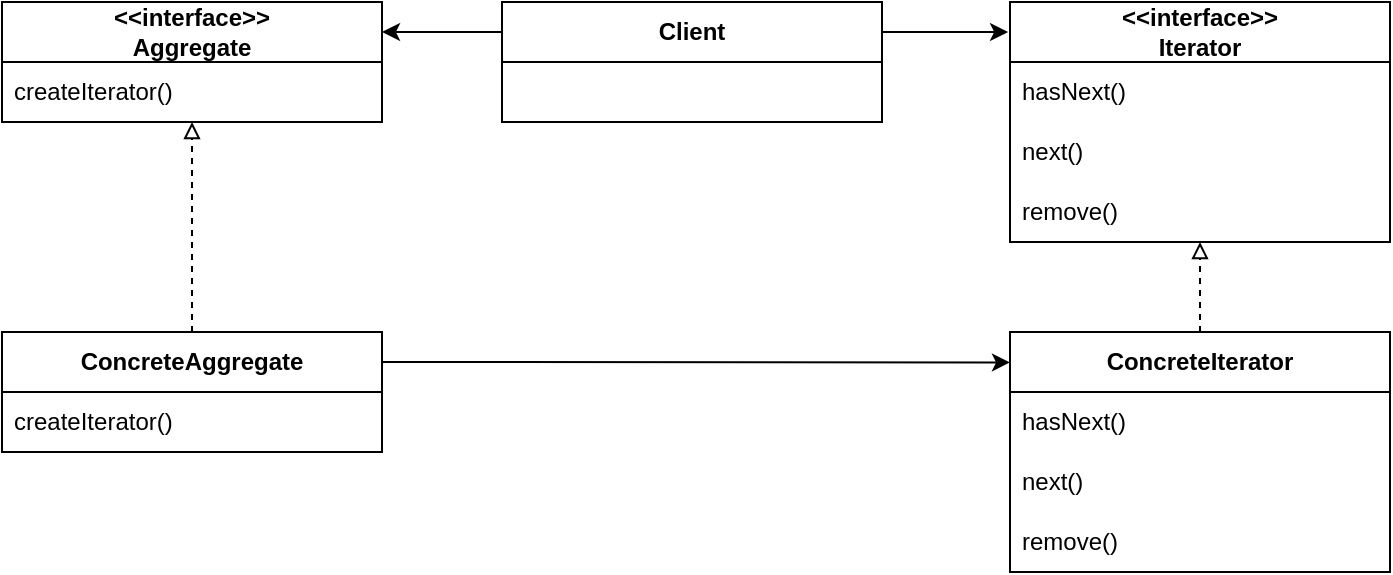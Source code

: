 <mxfile version="20.7.4" type="device"><diagram id="ahAyE9eUKxN_0jiChCt0" name="Sayfa -1"><mxGraphModel dx="665" dy="796" grid="1" gridSize="10" guides="1" tooltips="1" connect="1" arrows="1" fold="1" page="1" pageScale="1" pageWidth="827" pageHeight="1169" math="0" shadow="0"><root><mxCell id="0"/><mxCell id="1" parent="0"/><mxCell id="z2ETzq8lvsZqyxudBcKP-1" value="&amp;lt;&amp;lt;interface&amp;gt;&amp;gt;&lt;br&gt;Iterator" style="swimlane;fontStyle=1;childLayout=stackLayout;horizontal=1;startSize=30;horizontalStack=0;resizeParent=1;resizeParentMax=0;resizeLast=0;collapsible=1;marginBottom=0;whiteSpace=wrap;html=1;" parent="1" vertex="1"><mxGeometry x="575" y="360" width="190" height="120" as="geometry"/></mxCell><mxCell id="z2ETzq8lvsZqyxudBcKP-2" value="hasNext()" style="text;strokeColor=none;fillColor=none;align=left;verticalAlign=middle;spacingLeft=4;spacingRight=4;overflow=hidden;points=[[0,0.5],[1,0.5]];portConstraint=eastwest;rotatable=0;whiteSpace=wrap;html=1;" parent="z2ETzq8lvsZqyxudBcKP-1" vertex="1"><mxGeometry y="30" width="190" height="30" as="geometry"/></mxCell><mxCell id="z2ETzq8lvsZqyxudBcKP-3" value="next()" style="text;strokeColor=none;fillColor=none;align=left;verticalAlign=middle;spacingLeft=4;spacingRight=4;overflow=hidden;points=[[0,0.5],[1,0.5]];portConstraint=eastwest;rotatable=0;whiteSpace=wrap;html=1;" parent="z2ETzq8lvsZqyxudBcKP-1" vertex="1"><mxGeometry y="60" width="190" height="30" as="geometry"/></mxCell><mxCell id="kSI2WdJmklTd1t_828h4-1" value="remove()" style="text;strokeColor=none;fillColor=none;align=left;verticalAlign=middle;spacingLeft=4;spacingRight=4;overflow=hidden;points=[[0,0.5],[1,0.5]];portConstraint=eastwest;rotatable=0;whiteSpace=wrap;html=1;" vertex="1" parent="z2ETzq8lvsZqyxudBcKP-1"><mxGeometry y="90" width="190" height="30" as="geometry"/></mxCell><mxCell id="AG819yprjF03v0ZoHkml-8" value="ConcreteIterator" style="swimlane;fontStyle=1;childLayout=stackLayout;horizontal=1;startSize=30;horizontalStack=0;resizeParent=1;resizeParentMax=0;resizeLast=0;collapsible=1;marginBottom=0;whiteSpace=wrap;html=1;" parent="1" vertex="1"><mxGeometry x="575" y="525" width="190" height="120" as="geometry"/></mxCell><mxCell id="AG819yprjF03v0ZoHkml-9" value="hasNext()" style="text;strokeColor=none;fillColor=none;align=left;verticalAlign=middle;spacingLeft=4;spacingRight=4;overflow=hidden;points=[[0,0.5],[1,0.5]];portConstraint=eastwest;rotatable=0;whiteSpace=wrap;html=1;" parent="AG819yprjF03v0ZoHkml-8" vertex="1"><mxGeometry y="30" width="190" height="30" as="geometry"/></mxCell><mxCell id="AG819yprjF03v0ZoHkml-10" value="next()" style="text;strokeColor=none;fillColor=none;align=left;verticalAlign=middle;spacingLeft=4;spacingRight=4;overflow=hidden;points=[[0,0.5],[1,0.5]];portConstraint=eastwest;rotatable=0;whiteSpace=wrap;html=1;" parent="AG819yprjF03v0ZoHkml-8" vertex="1"><mxGeometry y="60" width="190" height="30" as="geometry"/></mxCell><mxCell id="kSI2WdJmklTd1t_828h4-2" value="remove()" style="text;strokeColor=none;fillColor=none;align=left;verticalAlign=middle;spacingLeft=4;spacingRight=4;overflow=hidden;points=[[0,0.5],[1,0.5]];portConstraint=eastwest;rotatable=0;whiteSpace=wrap;html=1;" vertex="1" parent="AG819yprjF03v0ZoHkml-8"><mxGeometry y="90" width="190" height="30" as="geometry"/></mxCell><mxCell id="AG819yprjF03v0ZoHkml-12" value="" style="endArrow=block;html=1;rounded=0;dashed=1;endFill=0;" parent="1" source="AG819yprjF03v0ZoHkml-8" target="z2ETzq8lvsZqyxudBcKP-1" edge="1"><mxGeometry width="50" height="50" relative="1" as="geometry"><mxPoint x="606.194" y="535" as="sourcePoint"/><mxPoint x="649.806" y="470" as="targetPoint"/></mxGeometry></mxCell><mxCell id="SDGELE8Q5uwNogGMqv0M-1" value="Client" style="swimlane;fontStyle=1;childLayout=stackLayout;horizontal=1;startSize=30;horizontalStack=0;resizeParent=1;resizeParentMax=0;resizeLast=0;collapsible=1;marginBottom=0;whiteSpace=wrap;html=1;" parent="1" vertex="1"><mxGeometry x="321" y="360" width="190" height="60" as="geometry"/></mxCell><mxCell id="SDGELE8Q5uwNogGMqv0M-4" value="" style="endArrow=classic;html=1;rounded=0;exitX=1;exitY=0.25;exitDx=0;exitDy=0;entryX=-0.005;entryY=0.125;entryDx=0;entryDy=0;entryPerimeter=0;" parent="1" source="SDGELE8Q5uwNogGMqv0M-1" target="z2ETzq8lvsZqyxudBcKP-1" edge="1"><mxGeometry width="50" height="50" relative="1" as="geometry"><mxPoint x="326" y="510" as="sourcePoint"/><mxPoint x="571" y="280" as="targetPoint"/></mxGeometry></mxCell><mxCell id="kSI2WdJmklTd1t_828h4-3" value="&amp;lt;&amp;lt;interface&amp;gt;&amp;gt;&lt;br&gt;Aggregate" style="swimlane;fontStyle=1;childLayout=stackLayout;horizontal=1;startSize=30;horizontalStack=0;resizeParent=1;resizeParentMax=0;resizeLast=0;collapsible=1;marginBottom=0;whiteSpace=wrap;html=1;" vertex="1" parent="1"><mxGeometry x="71" y="360" width="190" height="60" as="geometry"/></mxCell><mxCell id="kSI2WdJmklTd1t_828h4-4" value="createIterator()" style="text;strokeColor=none;fillColor=none;align=left;verticalAlign=middle;spacingLeft=4;spacingRight=4;overflow=hidden;points=[[0,0.5],[1,0.5]];portConstraint=eastwest;rotatable=0;whiteSpace=wrap;html=1;" vertex="1" parent="kSI2WdJmklTd1t_828h4-3"><mxGeometry y="30" width="190" height="30" as="geometry"/></mxCell><mxCell id="kSI2WdJmklTd1t_828h4-7" value="" style="endArrow=classic;html=1;rounded=0;exitX=0;exitY=0.25;exitDx=0;exitDy=0;entryX=1;entryY=0.25;entryDx=0;entryDy=0;" edge="1" parent="1" source="SDGELE8Q5uwNogGMqv0M-1" target="kSI2WdJmklTd1t_828h4-3"><mxGeometry width="50" height="50" relative="1" as="geometry"><mxPoint x="270" y="510" as="sourcePoint"/><mxPoint x="320" y="460" as="targetPoint"/></mxGeometry></mxCell><mxCell id="kSI2WdJmklTd1t_828h4-8" value="ConcreteAggregate" style="swimlane;fontStyle=1;childLayout=stackLayout;horizontal=1;startSize=30;horizontalStack=0;resizeParent=1;resizeParentMax=0;resizeLast=0;collapsible=1;marginBottom=0;whiteSpace=wrap;html=1;" vertex="1" parent="1"><mxGeometry x="71" y="525" width="190" height="60" as="geometry"/></mxCell><mxCell id="kSI2WdJmklTd1t_828h4-9" value="createIterator()" style="text;strokeColor=none;fillColor=none;align=left;verticalAlign=middle;spacingLeft=4;spacingRight=4;overflow=hidden;points=[[0,0.5],[1,0.5]];portConstraint=eastwest;rotatable=0;whiteSpace=wrap;html=1;" vertex="1" parent="kSI2WdJmklTd1t_828h4-8"><mxGeometry y="30" width="190" height="30" as="geometry"/></mxCell><mxCell id="kSI2WdJmklTd1t_828h4-12" value="" style="endArrow=block;html=1;rounded=0;dashed=1;endFill=0;" edge="1" parent="1" source="kSI2WdJmklTd1t_828h4-8" target="kSI2WdJmklTd1t_828h4-3"><mxGeometry width="50" height="50" relative="1" as="geometry"><mxPoint x="680" y="535" as="sourcePoint"/><mxPoint x="680" y="490" as="targetPoint"/></mxGeometry></mxCell><mxCell id="kSI2WdJmklTd1t_828h4-13" value="" style="endArrow=classic;html=1;rounded=0;exitX=1;exitY=0.25;exitDx=0;exitDy=0;entryX=0;entryY=0.127;entryDx=0;entryDy=0;entryPerimeter=0;" edge="1" parent="1" source="kSI2WdJmklTd1t_828h4-8" target="AG819yprjF03v0ZoHkml-8"><mxGeometry width="50" height="50" relative="1" as="geometry"><mxPoint x="330" y="570" as="sourcePoint"/><mxPoint x="380" y="520" as="targetPoint"/></mxGeometry></mxCell></root></mxGraphModel></diagram></mxfile>